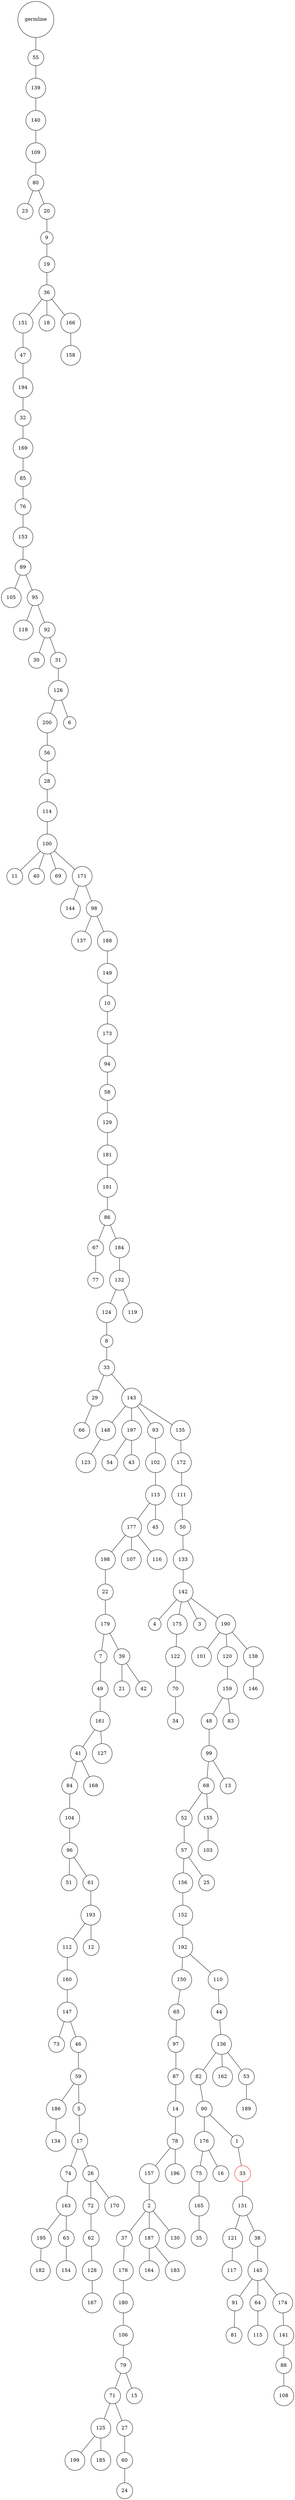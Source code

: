 graph {
	rankdir=UD;
	splines=line;
	node [shape=circle]
	"0x7f826e1cbbe0" [label="germline"];
	"0x7f826e1cbc10" [label="55"];
	"0x7f826e1cbbe0" -- "0x7f826e1cbc10" ;
	"0x7f826e1cbc40" [label="139"];
	"0x7f826e1cbc10" -- "0x7f826e1cbc40" ;
	"0x7f826e1cbc70" [label="140"];
	"0x7f826e1cbc40" -- "0x7f826e1cbc70" ;
	"0x7f826e1cbca0" [label="109"];
	"0x7f826e1cbc70" -- "0x7f826e1cbca0" ;
	"0x7f826e1cbcd0" [label="80"];
	"0x7f826e1cbca0" -- "0x7f826e1cbcd0" ;
	"0x7f826e1cbd00" [label="23"];
	"0x7f826e1cbcd0" -- "0x7f826e1cbd00" ;
	"0x7f826e1cbd30" [label="20"];
	"0x7f826e1cbcd0" -- "0x7f826e1cbd30" ;
	"0x7f826e1cbd60" [label="9"];
	"0x7f826e1cbd30" -- "0x7f826e1cbd60" ;
	"0x7f826e1cbd90" [label="19"];
	"0x7f826e1cbd60" -- "0x7f826e1cbd90" ;
	"0x7f826e1cbdc0" [label="36"];
	"0x7f826e1cbd90" -- "0x7f826e1cbdc0" ;
	"0x7f826e1cbdf0" [label="151"];
	"0x7f826e1cbdc0" -- "0x7f826e1cbdf0" ;
	"0x7f826e1cbe20" [label="47"];
	"0x7f826e1cbdf0" -- "0x7f826e1cbe20" ;
	"0x7f826e1cbe50" [label="194"];
	"0x7f826e1cbe20" -- "0x7f826e1cbe50" ;
	"0x7f826e1cbe80" [label="32"];
	"0x7f826e1cbe50" -- "0x7f826e1cbe80" ;
	"0x7f826e1cbeb0" [label="169"];
	"0x7f826e1cbe80" -- "0x7f826e1cbeb0" ;
	"0x7f826e1cbee0" [label="85"];
	"0x7f826e1cbeb0" -- "0x7f826e1cbee0" ;
	"0x7f826e1cbf10" [label="76"];
	"0x7f826e1cbee0" -- "0x7f826e1cbf10" ;
	"0x7f826e1cbf40" [label="153"];
	"0x7f826e1cbf10" -- "0x7f826e1cbf40" ;
	"0x7f826e1cbf70" [label="89"];
	"0x7f826e1cbf40" -- "0x7f826e1cbf70" ;
	"0x7f826e1cbfa0" [label="105"];
	"0x7f826e1cbf70" -- "0x7f826e1cbfa0" ;
	"0x7f826e1cbfd0" [label="95"];
	"0x7f826e1cbf70" -- "0x7f826e1cbfd0" ;
	"0x7f826e1cc040" [label="118"];
	"0x7f826e1cbfd0" -- "0x7f826e1cc040" ;
	"0x7f826e1cc070" [label="92"];
	"0x7f826e1cbfd0" -- "0x7f826e1cc070" ;
	"0x7f826e1cc0a0" [label="30"];
	"0x7f826e1cc070" -- "0x7f826e1cc0a0" ;
	"0x7f826e1cc0d0" [label="31"];
	"0x7f826e1cc070" -- "0x7f826e1cc0d0" ;
	"0x7f826e1cc100" [label="126"];
	"0x7f826e1cc0d0" -- "0x7f826e1cc100" ;
	"0x7f826e1cc130" [label="200"];
	"0x7f826e1cc100" -- "0x7f826e1cc130" ;
	"0x7f826e1cc160" [label="56"];
	"0x7f826e1cc130" -- "0x7f826e1cc160" ;
	"0x7f826e1cc190" [label="28"];
	"0x7f826e1cc160" -- "0x7f826e1cc190" ;
	"0x7f826e1cc1c0" [label="114"];
	"0x7f826e1cc190" -- "0x7f826e1cc1c0" ;
	"0x7f826e1cc1f0" [label="100"];
	"0x7f826e1cc1c0" -- "0x7f826e1cc1f0" ;
	"0x7f826e1cc220" [label="11"];
	"0x7f826e1cc1f0" -- "0x7f826e1cc220" ;
	"0x7f826e1cc250" [label="40"];
	"0x7f826e1cc1f0" -- "0x7f826e1cc250" ;
	"0x7f826e1cc280" [label="69"];
	"0x7f826e1cc1f0" -- "0x7f826e1cc280" ;
	"0x7f826e1cc2b0" [label="171"];
	"0x7f826e1cc1f0" -- "0x7f826e1cc2b0" ;
	"0x7f826e1cc2e0" [label="144"];
	"0x7f826e1cc2b0" -- "0x7f826e1cc2e0" ;
	"0x7f826e1cc310" [label="98"];
	"0x7f826e1cc2b0" -- "0x7f826e1cc310" ;
	"0x7f826e1cc340" [label="137"];
	"0x7f826e1cc310" -- "0x7f826e1cc340" ;
	"0x7f826e1cc370" [label="188"];
	"0x7f826e1cc310" -- "0x7f826e1cc370" ;
	"0x7f826e1cc3a0" [label="149"];
	"0x7f826e1cc370" -- "0x7f826e1cc3a0" ;
	"0x7f826e1cc3d0" [label="10"];
	"0x7f826e1cc3a0" -- "0x7f826e1cc3d0" ;
	"0x7f826e1cc400" [label="173"];
	"0x7f826e1cc3d0" -- "0x7f826e1cc400" ;
	"0x7f826e1cc430" [label="94"];
	"0x7f826e1cc400" -- "0x7f826e1cc430" ;
	"0x7f826e1cc460" [label="58"];
	"0x7f826e1cc430" -- "0x7f826e1cc460" ;
	"0x7f826e1cc490" [label="129"];
	"0x7f826e1cc460" -- "0x7f826e1cc490" ;
	"0x7f826e1cc4c0" [label="181"];
	"0x7f826e1cc490" -- "0x7f826e1cc4c0" ;
	"0x7f826e1cc4f0" [label="191"];
	"0x7f826e1cc4c0" -- "0x7f826e1cc4f0" ;
	"0x7f826e1cc520" [label="86"];
	"0x7f826e1cc4f0" -- "0x7f826e1cc520" ;
	"0x7f826e1cc550" [label="67"];
	"0x7f826e1cc520" -- "0x7f826e1cc550" ;
	"0x7f826e1cc580" [label="77"];
	"0x7f826e1cc550" -- "0x7f826e1cc580" ;
	"0x7f826e1cc5b0" [label="184"];
	"0x7f826e1cc520" -- "0x7f826e1cc5b0" ;
	"0x7f826e1cc5e0" [label="132"];
	"0x7f826e1cc5b0" -- "0x7f826e1cc5e0" ;
	"0x7f826e1cc610" [label="124"];
	"0x7f826e1cc5e0" -- "0x7f826e1cc610" ;
	"0x7f826e1cc640" [label="8"];
	"0x7f826e1cc610" -- "0x7f826e1cc640" ;
	"0x7f826e1cc670" [label="33"];
	"0x7f826e1cc640" -- "0x7f826e1cc670" ;
	"0x7f826e1cc6a0" [label="29"];
	"0x7f826e1cc670" -- "0x7f826e1cc6a0" ;
	"0x7f826e1cc6d0" [label="66"];
	"0x7f826e1cc6a0" -- "0x7f826e1cc6d0" ;
	"0x7f826e1cc700" [label="143"];
	"0x7f826e1cc670" -- "0x7f826e1cc700" ;
	"0x7f826e1cc730" [label="148"];
	"0x7f826e1cc700" -- "0x7f826e1cc730" ;
	"0x7f826e1cc760" [label="123"];
	"0x7f826e1cc730" -- "0x7f826e1cc760" ;
	"0x7f826e1cc790" [label="197"];
	"0x7f826e1cc700" -- "0x7f826e1cc790" ;
	"0x7f826e1cc7c0" [label="54"];
	"0x7f826e1cc790" -- "0x7f826e1cc7c0" ;
	"0x7f826e1cc7f0" [label="43"];
	"0x7f826e1cc790" -- "0x7f826e1cc7f0" ;
	"0x7f826e1cc820" [label="93"];
	"0x7f826e1cc700" -- "0x7f826e1cc820" ;
	"0x7f826e1cc850" [label="102"];
	"0x7f826e1cc820" -- "0x7f826e1cc850" ;
	"0x7f826e1cc880" [label="113"];
	"0x7f826e1cc850" -- "0x7f826e1cc880" ;
	"0x7f826e1cc8b0" [label="177"];
	"0x7f826e1cc880" -- "0x7f826e1cc8b0" ;
	"0x7f826e1cc8e0" [label="198"];
	"0x7f826e1cc8b0" -- "0x7f826e1cc8e0" ;
	"0x7f826e1cc910" [label="22"];
	"0x7f826e1cc8e0" -- "0x7f826e1cc910" ;
	"0x7f826e1cc940" [label="179"];
	"0x7f826e1cc910" -- "0x7f826e1cc940" ;
	"0x7f826e1cc970" [label="7"];
	"0x7f826e1cc940" -- "0x7f826e1cc970" ;
	"0x7f826e1cc9a0" [label="49"];
	"0x7f826e1cc970" -- "0x7f826e1cc9a0" ;
	"0x7f826e1cc9d0" [label="161"];
	"0x7f826e1cc9a0" -- "0x7f826e1cc9d0" ;
	"0x7f826e1cca00" [label="41"];
	"0x7f826e1cc9d0" -- "0x7f826e1cca00" ;
	"0x7f826e1cca30" [label="84"];
	"0x7f826e1cca00" -- "0x7f826e1cca30" ;
	"0x7f826e1cca60" [label="104"];
	"0x7f826e1cca30" -- "0x7f826e1cca60" ;
	"0x7f826e1cca90" [label="96"];
	"0x7f826e1cca60" -- "0x7f826e1cca90" ;
	"0x7f826e1ccac0" [label="51"];
	"0x7f826e1cca90" -- "0x7f826e1ccac0" ;
	"0x7f826e1ccaf0" [label="61"];
	"0x7f826e1cca90" -- "0x7f826e1ccaf0" ;
	"0x7f826e1ccb20" [label="193"];
	"0x7f826e1ccaf0" -- "0x7f826e1ccb20" ;
	"0x7f826e1ccb50" [label="112"];
	"0x7f826e1ccb20" -- "0x7f826e1ccb50" ;
	"0x7f826e1ccb80" [label="160"];
	"0x7f826e1ccb50" -- "0x7f826e1ccb80" ;
	"0x7f826e1ccbb0" [label="147"];
	"0x7f826e1ccb80" -- "0x7f826e1ccbb0" ;
	"0x7f826e1ccbe0" [label="73"];
	"0x7f826e1ccbb0" -- "0x7f826e1ccbe0" ;
	"0x7f826e1ccc10" [label="46"];
	"0x7f826e1ccbb0" -- "0x7f826e1ccc10" ;
	"0x7f826e1ccc40" [label="59"];
	"0x7f826e1ccc10" -- "0x7f826e1ccc40" ;
	"0x7f826e1ccc70" [label="186"];
	"0x7f826e1ccc40" -- "0x7f826e1ccc70" ;
	"0x7f826e1ccca0" [label="134"];
	"0x7f826e1ccc70" -- "0x7f826e1ccca0" ;
	"0x7f826e1cccd0" [label="5"];
	"0x7f826e1ccc40" -- "0x7f826e1cccd0" ;
	"0x7f826e1ccd00" [label="17"];
	"0x7f826e1cccd0" -- "0x7f826e1ccd00" ;
	"0x7f826e1ccd30" [label="74"];
	"0x7f826e1ccd00" -- "0x7f826e1ccd30" ;
	"0x7f826e1ccd60" [label="163"];
	"0x7f826e1ccd30" -- "0x7f826e1ccd60" ;
	"0x7f826e1ccd90" [label="195"];
	"0x7f826e1ccd60" -- "0x7f826e1ccd90" ;
	"0x7f826e1ccdc0" [label="182"];
	"0x7f826e1ccd90" -- "0x7f826e1ccdc0" ;
	"0x7f826e1ccdf0" [label="63"];
	"0x7f826e1ccd60" -- "0x7f826e1ccdf0" ;
	"0x7f826e1cce20" [label="154"];
	"0x7f826e1ccdf0" -- "0x7f826e1cce20" ;
	"0x7f826e1cce50" [label="26"];
	"0x7f826e1ccd00" -- "0x7f826e1cce50" ;
	"0x7f826e1cce80" [label="72"];
	"0x7f826e1cce50" -- "0x7f826e1cce80" ;
	"0x7f826e1cceb0" [label="62"];
	"0x7f826e1cce80" -- "0x7f826e1cceb0" ;
	"0x7f826e1ccee0" [label="128"];
	"0x7f826e1cceb0" -- "0x7f826e1ccee0" ;
	"0x7f826e1ccf10" [label="167"];
	"0x7f826e1ccee0" -- "0x7f826e1ccf10" ;
	"0x7f826e1ccf40" [label="170"];
	"0x7f826e1cce50" -- "0x7f826e1ccf40" ;
	"0x7f826e1ccf70" [label="12"];
	"0x7f826e1ccb20" -- "0x7f826e1ccf70" ;
	"0x7f826e1ccfa0" [label="168"];
	"0x7f826e1cca00" -- "0x7f826e1ccfa0" ;
	"0x7f826e1ccfd0" [label="127"];
	"0x7f826e1cc9d0" -- "0x7f826e1ccfd0" ;
	"0x7f826e1d2040" [label="39"];
	"0x7f826e1cc940" -- "0x7f826e1d2040" ;
	"0x7f826e1d2070" [label="21"];
	"0x7f826e1d2040" -- "0x7f826e1d2070" ;
	"0x7f826e1d20a0" [label="42"];
	"0x7f826e1d2040" -- "0x7f826e1d20a0" ;
	"0x7f826e1d20d0" [label="107"];
	"0x7f826e1cc8b0" -- "0x7f826e1d20d0" ;
	"0x7f826e1d2100" [label="116"];
	"0x7f826e1cc8b0" -- "0x7f826e1d2100" ;
	"0x7f826e1d2130" [label="45"];
	"0x7f826e1cc880" -- "0x7f826e1d2130" ;
	"0x7f826e1d2160" [label="135"];
	"0x7f826e1cc700" -- "0x7f826e1d2160" ;
	"0x7f826e1d2190" [label="172"];
	"0x7f826e1d2160" -- "0x7f826e1d2190" ;
	"0x7f826e1d21c0" [label="111"];
	"0x7f826e1d2190" -- "0x7f826e1d21c0" ;
	"0x7f826e1d21f0" [label="50"];
	"0x7f826e1d21c0" -- "0x7f826e1d21f0" ;
	"0x7f826e1d2220" [label="133"];
	"0x7f826e1d21f0" -- "0x7f826e1d2220" ;
	"0x7f826e1d2250" [label="142"];
	"0x7f826e1d2220" -- "0x7f826e1d2250" ;
	"0x7f826e1d2280" [label="4"];
	"0x7f826e1d2250" -- "0x7f826e1d2280" ;
	"0x7f826e1d22b0" [label="175"];
	"0x7f826e1d2250" -- "0x7f826e1d22b0" ;
	"0x7f826e1d22e0" [label="122"];
	"0x7f826e1d22b0" -- "0x7f826e1d22e0" ;
	"0x7f826e1d2310" [label="70"];
	"0x7f826e1d22e0" -- "0x7f826e1d2310" ;
	"0x7f826e1d2340" [label="34"];
	"0x7f826e1d2310" -- "0x7f826e1d2340" ;
	"0x7f826e1d2370" [label="3"];
	"0x7f826e1d2250" -- "0x7f826e1d2370" ;
	"0x7f826e1d23a0" [label="190"];
	"0x7f826e1d2250" -- "0x7f826e1d23a0" ;
	"0x7f826e1d23d0" [label="101"];
	"0x7f826e1d23a0" -- "0x7f826e1d23d0" ;
	"0x7f826e1d2400" [label="120"];
	"0x7f826e1d23a0" -- "0x7f826e1d2400" ;
	"0x7f826e1d2430" [label="159"];
	"0x7f826e1d2400" -- "0x7f826e1d2430" ;
	"0x7f826e1d2460" [label="48"];
	"0x7f826e1d2430" -- "0x7f826e1d2460" ;
	"0x7f826e1d2490" [label="99"];
	"0x7f826e1d2460" -- "0x7f826e1d2490" ;
	"0x7f826e1d24c0" [label="68"];
	"0x7f826e1d2490" -- "0x7f826e1d24c0" ;
	"0x7f826e1d24f0" [label="52"];
	"0x7f826e1d24c0" -- "0x7f826e1d24f0" ;
	"0x7f826e1d2520" [label="57"];
	"0x7f826e1d24f0" -- "0x7f826e1d2520" ;
	"0x7f826e1d2550" [label="156"];
	"0x7f826e1d2520" -- "0x7f826e1d2550" ;
	"0x7f826e1d2580" [label="152"];
	"0x7f826e1d2550" -- "0x7f826e1d2580" ;
	"0x7f826e1d25b0" [label="192"];
	"0x7f826e1d2580" -- "0x7f826e1d25b0" ;
	"0x7f826e1d25e0" [label="150"];
	"0x7f826e1d25b0" -- "0x7f826e1d25e0" ;
	"0x7f826e1d2610" [label="65"];
	"0x7f826e1d25e0" -- "0x7f826e1d2610" ;
	"0x7f826e1d2640" [label="97"];
	"0x7f826e1d2610" -- "0x7f826e1d2640" ;
	"0x7f826e1d2670" [label="87"];
	"0x7f826e1d2640" -- "0x7f826e1d2670" ;
	"0x7f826e1d26a0" [label="14"];
	"0x7f826e1d2670" -- "0x7f826e1d26a0" ;
	"0x7f826e1d26d0" [label="78"];
	"0x7f826e1d26a0" -- "0x7f826e1d26d0" ;
	"0x7f826e1d2700" [label="157"];
	"0x7f826e1d26d0" -- "0x7f826e1d2700" ;
	"0x7f826e1d2730" [label="2"];
	"0x7f826e1d2700" -- "0x7f826e1d2730" ;
	"0x7f826e1d2760" [label="37"];
	"0x7f826e1d2730" -- "0x7f826e1d2760" ;
	"0x7f826e1d2790" [label="178"];
	"0x7f826e1d2760" -- "0x7f826e1d2790" ;
	"0x7f826e1d27c0" [label="180"];
	"0x7f826e1d2790" -- "0x7f826e1d27c0" ;
	"0x7f826e1d27f0" [label="106"];
	"0x7f826e1d27c0" -- "0x7f826e1d27f0" ;
	"0x7f826e1d2820" [label="79"];
	"0x7f826e1d27f0" -- "0x7f826e1d2820" ;
	"0x7f826e1d2850" [label="71"];
	"0x7f826e1d2820" -- "0x7f826e1d2850" ;
	"0x7f826e1d2880" [label="125"];
	"0x7f826e1d2850" -- "0x7f826e1d2880" ;
	"0x7f826e1d28b0" [label="199"];
	"0x7f826e1d2880" -- "0x7f826e1d28b0" ;
	"0x7f826e1d28e0" [label="185"];
	"0x7f826e1d2880" -- "0x7f826e1d28e0" ;
	"0x7f826e1d2910" [label="27"];
	"0x7f826e1d2850" -- "0x7f826e1d2910" ;
	"0x7f826e1d2940" [label="60"];
	"0x7f826e1d2910" -- "0x7f826e1d2940" ;
	"0x7f826e1d2970" [label="24"];
	"0x7f826e1d2940" -- "0x7f826e1d2970" ;
	"0x7f826e1d29a0" [label="15"];
	"0x7f826e1d2820" -- "0x7f826e1d29a0" ;
	"0x7f826e1d29d0" [label="187"];
	"0x7f826e1d2730" -- "0x7f826e1d29d0" ;
	"0x7f826e1d2a00" [label="164"];
	"0x7f826e1d29d0" -- "0x7f826e1d2a00" ;
	"0x7f826e1d2a30" [label="183"];
	"0x7f826e1d29d0" -- "0x7f826e1d2a30" ;
	"0x7f826e1d2a60" [label="130"];
	"0x7f826e1d2730" -- "0x7f826e1d2a60" ;
	"0x7f826e1d2a90" [label="196"];
	"0x7f826e1d26d0" -- "0x7f826e1d2a90" ;
	"0x7f826e1d2ac0" [label="110"];
	"0x7f826e1d25b0" -- "0x7f826e1d2ac0" ;
	"0x7f826e1d2af0" [label="44"];
	"0x7f826e1d2ac0" -- "0x7f826e1d2af0" ;
	"0x7f826e1d2b20" [label="136"];
	"0x7f826e1d2af0" -- "0x7f826e1d2b20" ;
	"0x7f826e1d2b50" [label="82"];
	"0x7f826e1d2b20" -- "0x7f826e1d2b50" ;
	"0x7f826e1d2b80" [label="90"];
	"0x7f826e1d2b50" -- "0x7f826e1d2b80" ;
	"0x7f826e1d2bb0" [label="176"];
	"0x7f826e1d2b80" -- "0x7f826e1d2bb0" ;
	"0x7f826e1d2be0" [label="75"];
	"0x7f826e1d2bb0" -- "0x7f826e1d2be0" ;
	"0x7f826e1d2c10" [label="165"];
	"0x7f826e1d2be0" -- "0x7f826e1d2c10" ;
	"0x7f826e1d2c40" [label="35"];
	"0x7f826e1d2c10" -- "0x7f826e1d2c40" ;
	"0x7f826e1d2c70" [label="16"];
	"0x7f826e1d2bb0" -- "0x7f826e1d2c70" ;
	"0x7f826e1d2ca0" [label="1"];
	"0x7f826e1d2b80" -- "0x7f826e1d2ca0" ;
	"0x7f826e1d2cd0" [label="33",color="red"];
	"0x7f826e1d2ca0" -- "0x7f826e1d2cd0" ;
	"0x7f826e1d2d00" [label="131"];
	"0x7f826e1d2cd0" -- "0x7f826e1d2d00" ;
	"0x7f826e1d2d30" [label="121"];
	"0x7f826e1d2d00" -- "0x7f826e1d2d30" ;
	"0x7f826e1d2d60" [label="117"];
	"0x7f826e1d2d30" -- "0x7f826e1d2d60" ;
	"0x7f826e1d2d90" [label="38"];
	"0x7f826e1d2d00" -- "0x7f826e1d2d90" ;
	"0x7f826e1d2dc0" [label="145"];
	"0x7f826e1d2d90" -- "0x7f826e1d2dc0" ;
	"0x7f826e1d2df0" [label="91"];
	"0x7f826e1d2dc0" -- "0x7f826e1d2df0" ;
	"0x7f826e1d2e20" [label="81"];
	"0x7f826e1d2df0" -- "0x7f826e1d2e20" ;
	"0x7f826e1d2e50" [label="64"];
	"0x7f826e1d2dc0" -- "0x7f826e1d2e50" ;
	"0x7f826e1d2e80" [label="115"];
	"0x7f826e1d2e50" -- "0x7f826e1d2e80" ;
	"0x7f826e1d2eb0" [label="174"];
	"0x7f826e1d2dc0" -- "0x7f826e1d2eb0" ;
	"0x7f826e1d2ee0" [label="141"];
	"0x7f826e1d2eb0" -- "0x7f826e1d2ee0" ;
	"0x7f826e1d2f10" [label="88"];
	"0x7f826e1d2ee0" -- "0x7f826e1d2f10" ;
	"0x7f826e1d2f40" [label="108"];
	"0x7f826e1d2f10" -- "0x7f826e1d2f40" ;
	"0x7f826e1d2f70" [label="162"];
	"0x7f826e1d2b20" -- "0x7f826e1d2f70" ;
	"0x7f826e1d2fa0" [label="53"];
	"0x7f826e1d2b20" -- "0x7f826e1d2fa0" ;
	"0x7f826e1d2fd0" [label="189"];
	"0x7f826e1d2fa0" -- "0x7f826e1d2fd0" ;
	"0x7f826e1e3040" [label="25"];
	"0x7f826e1d2520" -- "0x7f826e1e3040" ;
	"0x7f826e1e3070" [label="155"];
	"0x7f826e1d24c0" -- "0x7f826e1e3070" ;
	"0x7f826e1e30a0" [label="103"];
	"0x7f826e1e3070" -- "0x7f826e1e30a0" ;
	"0x7f826e1e30d0" [label="13"];
	"0x7f826e1d2490" -- "0x7f826e1e30d0" ;
	"0x7f826e1e3100" [label="83"];
	"0x7f826e1d2430" -- "0x7f826e1e3100" ;
	"0x7f826e1e3130" [label="138"];
	"0x7f826e1d23a0" -- "0x7f826e1e3130" ;
	"0x7f826e1e3160" [label="146"];
	"0x7f826e1e3130" -- "0x7f826e1e3160" ;
	"0x7f826e1e3190" [label="119"];
	"0x7f826e1cc5e0" -- "0x7f826e1e3190" ;
	"0x7f826e1e31c0" [label="6"];
	"0x7f826e1cc100" -- "0x7f826e1e31c0" ;
	"0x7f826e1e31f0" [label="18"];
	"0x7f826e1cbdc0" -- "0x7f826e1e31f0" ;
	"0x7f826e1e3220" [label="166"];
	"0x7f826e1cbdc0" -- "0x7f826e1e3220" ;
	"0x7f826e1e3250" [label="158"];
	"0x7f826e1e3220" -- "0x7f826e1e3250" ;
}
